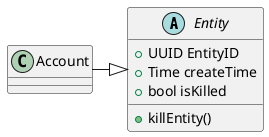 @startuml Abstract Entity Class Sturcture
abstract Entity{
    + UUID EntityID
    + Time createTime
    + bool isKilled
    + killEntity()
}

' Impl -|> Entity
' Copy this to every implementations of it.

' Inherited List:
Account -|> Entity
@enduml
